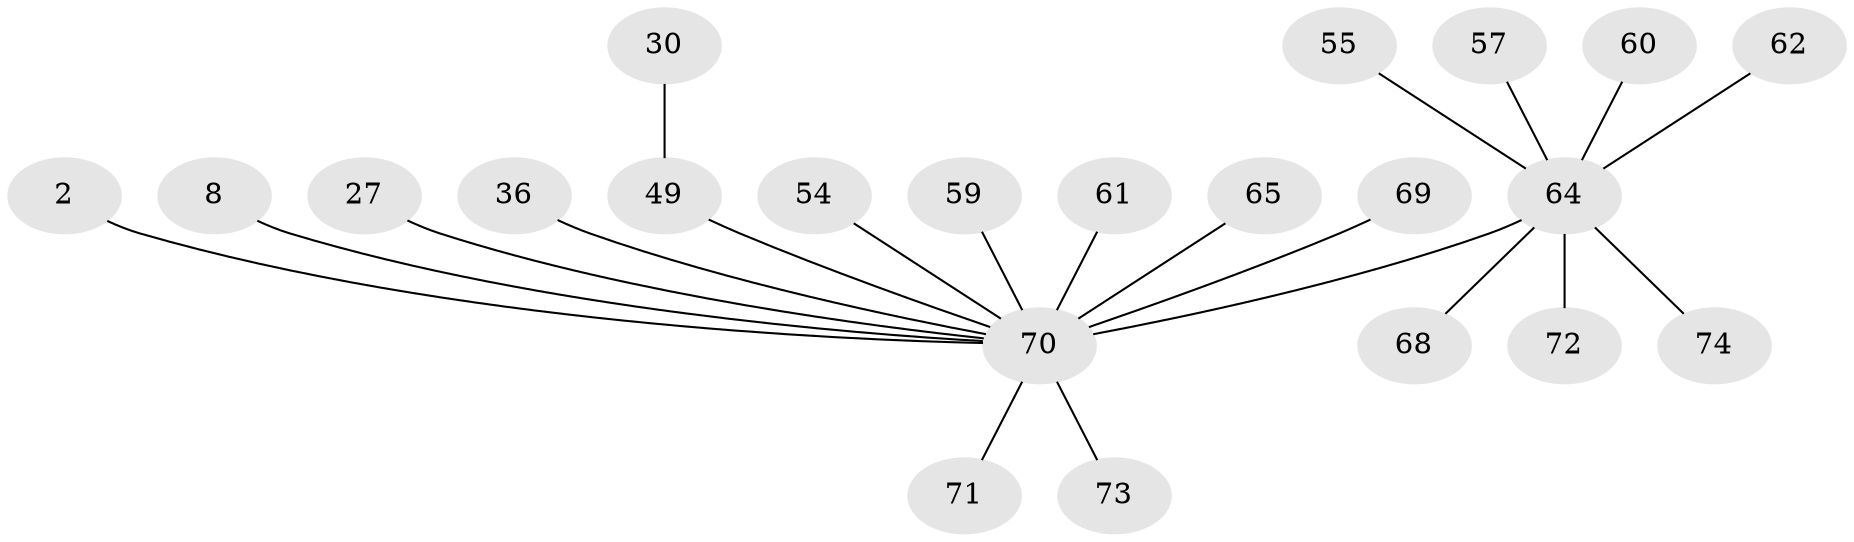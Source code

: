 // original degree distribution, {18: 0.013513513513513514, 1: 0.5540540540540541, 2: 0.24324324324324326, 15: 0.013513513513513514, 5: 0.05405405405405406, 9: 0.013513513513513514, 3: 0.06756756756756757, 4: 0.04054054054054054}
// Generated by graph-tools (version 1.1) at 2025/51/03/04/25 21:51:08]
// undirected, 22 vertices, 21 edges
graph export_dot {
graph [start="1"]
  node [color=gray90,style=filled];
  2;
  8;
  27;
  30 [super="+24"];
  36;
  49 [super="+17+23+25"];
  54;
  55;
  57;
  59 [super="+26"];
  60 [super="+46"];
  61 [super="+56"];
  62;
  64 [super="+9+15+31+35+38+43+6+16+18+39+40+47+50+52+53"];
  65;
  68;
  69 [super="+48"];
  70 [super="+67+1+66"];
  71 [super="+32"];
  72 [super="+45+58"];
  73;
  74;
  2 -- 70;
  8 -- 70;
  27 -- 70;
  30 -- 49;
  36 -- 70;
  49 -- 70 [weight=3];
  54 -- 70;
  55 -- 64;
  57 -- 64;
  59 -- 70 [weight=2];
  60 -- 64;
  61 -- 70;
  62 -- 64;
  64 -- 72;
  64 -- 74;
  64 -- 68;
  64 -- 70 [weight=7];
  65 -- 70;
  69 -- 70;
  70 -- 73;
  70 -- 71;
}
